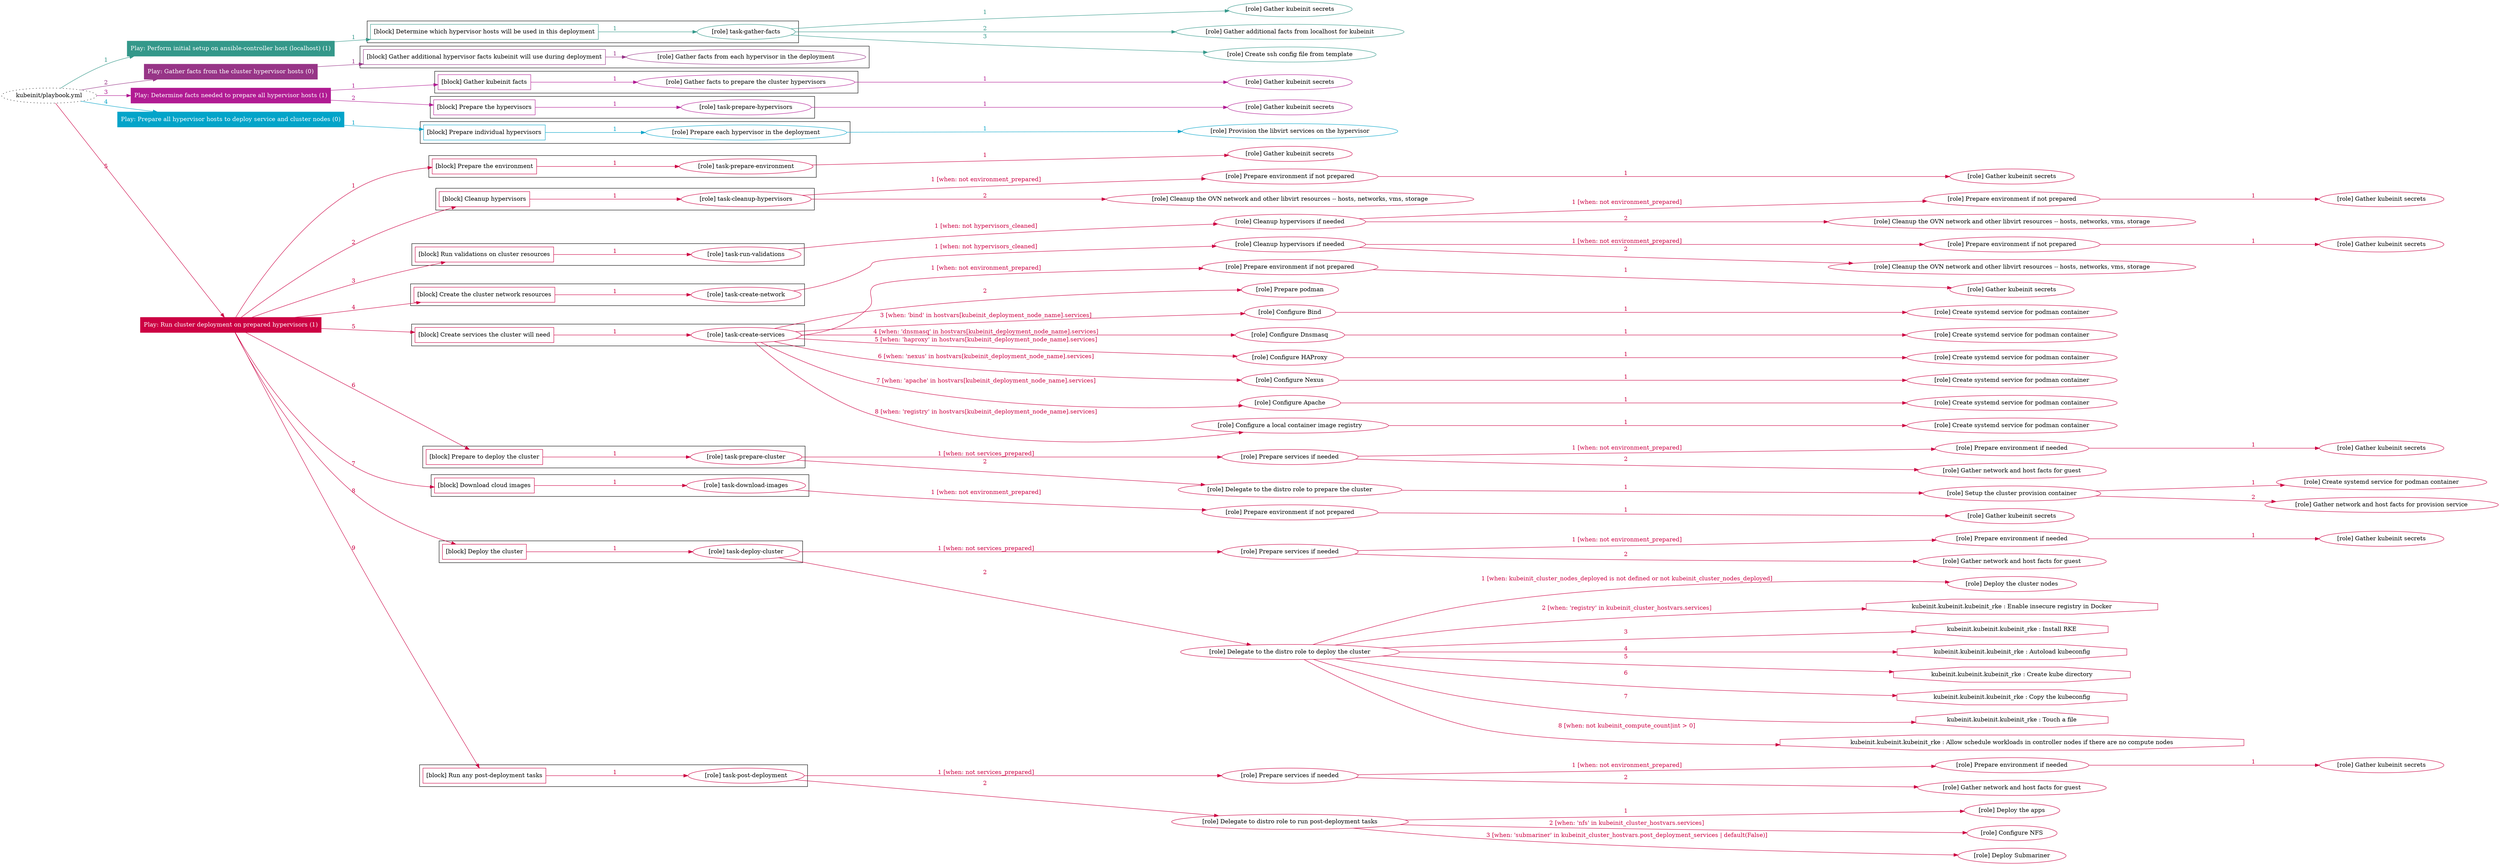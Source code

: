 digraph {
	graph [concentrate=true ordering=in rankdir=LR ratio=fill]
	edge [esep=5 sep=10]
	"kubeinit/playbook.yml" [URL="/home/runner/work/kubeinit/kubeinit/kubeinit/playbook.yml" id=playbook_584d9f91 style=dotted]
	play_005712b2 [label="Play: Perform initial setup on ansible-controller host (localhost) (1)" URL="/home/runner/work/kubeinit/kubeinit/kubeinit/playbook.yml" color="#34988a" fontcolor="#ffffff" id=play_005712b2 shape=box style=filled tooltip=localhost]
	"kubeinit/playbook.yml" -> play_005712b2 [label="1 " color="#34988a" fontcolor="#34988a" id=edge_e381a6c2 labeltooltip="1 " tooltip="1 "]
	subgraph "Gather kubeinit secrets" {
		role_c7e97055 [label="[role] Gather kubeinit secrets" URL="/home/runner/.ansible/collections/ansible_collections/kubeinit/kubeinit/roles/kubeinit_prepare/tasks/build_hypervisors_group.yml" color="#34988a" id=role_c7e97055 tooltip="Gather kubeinit secrets"]
	}
	subgraph "Gather additional facts from localhost for kubeinit" {
		role_11f0db6b [label="[role] Gather additional facts from localhost for kubeinit" URL="/home/runner/.ansible/collections/ansible_collections/kubeinit/kubeinit/roles/kubeinit_prepare/tasks/build_hypervisors_group.yml" color="#34988a" id=role_11f0db6b tooltip="Gather additional facts from localhost for kubeinit"]
	}
	subgraph "Create ssh config file from template" {
		role_76a08470 [label="[role] Create ssh config file from template" URL="/home/runner/.ansible/collections/ansible_collections/kubeinit/kubeinit/roles/kubeinit_prepare/tasks/build_hypervisors_group.yml" color="#34988a" id=role_76a08470 tooltip="Create ssh config file from template"]
	}
	subgraph "task-gather-facts" {
		role_c97b5e8c [label="[role] task-gather-facts" URL="/home/runner/work/kubeinit/kubeinit/kubeinit/playbook.yml" color="#34988a" id=role_c97b5e8c tooltip="task-gather-facts"]
		role_c97b5e8c -> role_c7e97055 [label="1 " color="#34988a" fontcolor="#34988a" id=edge_ca63422f labeltooltip="1 " tooltip="1 "]
		role_c97b5e8c -> role_11f0db6b [label="2 " color="#34988a" fontcolor="#34988a" id=edge_03d17620 labeltooltip="2 " tooltip="2 "]
		role_c97b5e8c -> role_76a08470 [label="3 " color="#34988a" fontcolor="#34988a" id=edge_1d2b823b labeltooltip="3 " tooltip="3 "]
	}
	subgraph "Play: Perform initial setup on ansible-controller host (localhost) (1)" {
		play_005712b2 -> block_24bc4771 [label=1 color="#34988a" fontcolor="#34988a" id=edge_608d9df4 labeltooltip=1 tooltip=1]
		subgraph cluster_block_24bc4771 {
			block_24bc4771 [label="[block] Determine which hypervisor hosts will be used in this deployment" URL="/home/runner/work/kubeinit/kubeinit/kubeinit/playbook.yml" color="#34988a" id=block_24bc4771 labeltooltip="Determine which hypervisor hosts will be used in this deployment" shape=box tooltip="Determine which hypervisor hosts will be used in this deployment"]
			block_24bc4771 -> role_c97b5e8c [label="1 " color="#34988a" fontcolor="#34988a" id=edge_15b9b175 labeltooltip="1 " tooltip="1 "]
		}
	}
	play_46831fab [label="Play: Gather facts from the cluster hypervisor hosts (0)" URL="/home/runner/work/kubeinit/kubeinit/kubeinit/playbook.yml" color="#973587" fontcolor="#ffffff" id=play_46831fab shape=box style=filled tooltip="Play: Gather facts from the cluster hypervisor hosts (0)"]
	"kubeinit/playbook.yml" -> play_46831fab [label="2 " color="#973587" fontcolor="#973587" id=edge_d3c5f0a5 labeltooltip="2 " tooltip="2 "]
	subgraph "Gather facts from each hypervisor in the deployment" {
		role_42021325 [label="[role] Gather facts from each hypervisor in the deployment" URL="/home/runner/work/kubeinit/kubeinit/kubeinit/playbook.yml" color="#973587" id=role_42021325 tooltip="Gather facts from each hypervisor in the deployment"]
	}
	subgraph "Play: Gather facts from the cluster hypervisor hosts (0)" {
		play_46831fab -> block_e2933175 [label=1 color="#973587" fontcolor="#973587" id=edge_e8668833 labeltooltip=1 tooltip=1]
		subgraph cluster_block_e2933175 {
			block_e2933175 [label="[block] Gather additional hypervisor facts kubeinit will use during deployment" URL="/home/runner/work/kubeinit/kubeinit/kubeinit/playbook.yml" color="#973587" id=block_e2933175 labeltooltip="Gather additional hypervisor facts kubeinit will use during deployment" shape=box tooltip="Gather additional hypervisor facts kubeinit will use during deployment"]
			block_e2933175 -> role_42021325 [label="1 " color="#973587" fontcolor="#973587" id=edge_7a4d4de5 labeltooltip="1 " tooltip="1 "]
		}
	}
	play_e28c8471 [label="Play: Determine facts needed to prepare all hypervisor hosts (1)" URL="/home/runner/work/kubeinit/kubeinit/kubeinit/playbook.yml" color="#b11b93" fontcolor="#ffffff" id=play_e28c8471 shape=box style=filled tooltip=localhost]
	"kubeinit/playbook.yml" -> play_e28c8471 [label="3 " color="#b11b93" fontcolor="#b11b93" id=edge_7dfa7169 labeltooltip="3 " tooltip="3 "]
	subgraph "Gather kubeinit secrets" {
		role_d16f8ee2 [label="[role] Gather kubeinit secrets" URL="/home/runner/.ansible/collections/ansible_collections/kubeinit/kubeinit/roles/kubeinit_prepare/tasks/gather_kubeinit_facts.yml" color="#b11b93" id=role_d16f8ee2 tooltip="Gather kubeinit secrets"]
	}
	subgraph "Gather facts to prepare the cluster hypervisors" {
		role_b649f6e6 [label="[role] Gather facts to prepare the cluster hypervisors" URL="/home/runner/work/kubeinit/kubeinit/kubeinit/playbook.yml" color="#b11b93" id=role_b649f6e6 tooltip="Gather facts to prepare the cluster hypervisors"]
		role_b649f6e6 -> role_d16f8ee2 [label="1 " color="#b11b93" fontcolor="#b11b93" id=edge_cbadd7ff labeltooltip="1 " tooltip="1 "]
	}
	subgraph "Gather kubeinit secrets" {
		role_0e358d40 [label="[role] Gather kubeinit secrets" URL="/home/runner/.ansible/collections/ansible_collections/kubeinit/kubeinit/roles/kubeinit_prepare/tasks/gather_kubeinit_facts.yml" color="#b11b93" id=role_0e358d40 tooltip="Gather kubeinit secrets"]
	}
	subgraph "task-prepare-hypervisors" {
		role_7dfbe5e0 [label="[role] task-prepare-hypervisors" URL="/home/runner/work/kubeinit/kubeinit/kubeinit/playbook.yml" color="#b11b93" id=role_7dfbe5e0 tooltip="task-prepare-hypervisors"]
		role_7dfbe5e0 -> role_0e358d40 [label="1 " color="#b11b93" fontcolor="#b11b93" id=edge_f0ff5b0a labeltooltip="1 " tooltip="1 "]
	}
	subgraph "Play: Determine facts needed to prepare all hypervisor hosts (1)" {
		play_e28c8471 -> block_f8df3961 [label=1 color="#b11b93" fontcolor="#b11b93" id=edge_1d10ae1e labeltooltip=1 tooltip=1]
		subgraph cluster_block_f8df3961 {
			block_f8df3961 [label="[block] Gather kubeinit facts" URL="/home/runner/work/kubeinit/kubeinit/kubeinit/playbook.yml" color="#b11b93" id=block_f8df3961 labeltooltip="Gather kubeinit facts" shape=box tooltip="Gather kubeinit facts"]
			block_f8df3961 -> role_b649f6e6 [label="1 " color="#b11b93" fontcolor="#b11b93" id=edge_2885a92e labeltooltip="1 " tooltip="1 "]
		}
		play_e28c8471 -> block_0e5f0924 [label=2 color="#b11b93" fontcolor="#b11b93" id=edge_c1c5dfca labeltooltip=2 tooltip=2]
		subgraph cluster_block_0e5f0924 {
			block_0e5f0924 [label="[block] Prepare the hypervisors" URL="/home/runner/work/kubeinit/kubeinit/kubeinit/playbook.yml" color="#b11b93" id=block_0e5f0924 labeltooltip="Prepare the hypervisors" shape=box tooltip="Prepare the hypervisors"]
			block_0e5f0924 -> role_7dfbe5e0 [label="1 " color="#b11b93" fontcolor="#b11b93" id=edge_6ac66bc4 labeltooltip="1 " tooltip="1 "]
		}
	}
	play_f742f82a [label="Play: Prepare all hypervisor hosts to deploy service and cluster nodes (0)" URL="/home/runner/work/kubeinit/kubeinit/kubeinit/playbook.yml" color="#03a4c9" fontcolor="#ffffff" id=play_f742f82a shape=box style=filled tooltip="Play: Prepare all hypervisor hosts to deploy service and cluster nodes (0)"]
	"kubeinit/playbook.yml" -> play_f742f82a [label="4 " color="#03a4c9" fontcolor="#03a4c9" id=edge_660a02ff labeltooltip="4 " tooltip="4 "]
	subgraph "Provision the libvirt services on the hypervisor" {
		role_de43c375 [label="[role] Provision the libvirt services on the hypervisor" URL="/home/runner/.ansible/collections/ansible_collections/kubeinit/kubeinit/roles/kubeinit_prepare/tasks/prepare_hypervisor.yml" color="#03a4c9" id=role_de43c375 tooltip="Provision the libvirt services on the hypervisor"]
	}
	subgraph "Prepare each hypervisor in the deployment" {
		role_3964b2ae [label="[role] Prepare each hypervisor in the deployment" URL="/home/runner/work/kubeinit/kubeinit/kubeinit/playbook.yml" color="#03a4c9" id=role_3964b2ae tooltip="Prepare each hypervisor in the deployment"]
		role_3964b2ae -> role_de43c375 [label="1 " color="#03a4c9" fontcolor="#03a4c9" id=edge_682995c0 labeltooltip="1 " tooltip="1 "]
	}
	subgraph "Play: Prepare all hypervisor hosts to deploy service and cluster nodes (0)" {
		play_f742f82a -> block_9c608ed3 [label=1 color="#03a4c9" fontcolor="#03a4c9" id=edge_16359085 labeltooltip=1 tooltip=1]
		subgraph cluster_block_9c608ed3 {
			block_9c608ed3 [label="[block] Prepare individual hypervisors" URL="/home/runner/work/kubeinit/kubeinit/kubeinit/playbook.yml" color="#03a4c9" id=block_9c608ed3 labeltooltip="Prepare individual hypervisors" shape=box tooltip="Prepare individual hypervisors"]
			block_9c608ed3 -> role_3964b2ae [label="1 " color="#03a4c9" fontcolor="#03a4c9" id=edge_a2d2add9 labeltooltip="1 " tooltip="1 "]
		}
	}
	play_47ee96d7 [label="Play: Run cluster deployment on prepared hypervisors (1)" URL="/home/runner/work/kubeinit/kubeinit/kubeinit/playbook.yml" color="#cc0043" fontcolor="#ffffff" id=play_47ee96d7 shape=box style=filled tooltip=localhost]
	"kubeinit/playbook.yml" -> play_47ee96d7 [label="5 " color="#cc0043" fontcolor="#cc0043" id=edge_d38a4c4b labeltooltip="5 " tooltip="5 "]
	subgraph "Gather kubeinit secrets" {
		role_85f52ee0 [label="[role] Gather kubeinit secrets" URL="/home/runner/.ansible/collections/ansible_collections/kubeinit/kubeinit/roles/kubeinit_prepare/tasks/gather_kubeinit_facts.yml" color="#cc0043" id=role_85f52ee0 tooltip="Gather kubeinit secrets"]
	}
	subgraph "task-prepare-environment" {
		role_99665906 [label="[role] task-prepare-environment" URL="/home/runner/work/kubeinit/kubeinit/kubeinit/playbook.yml" color="#cc0043" id=role_99665906 tooltip="task-prepare-environment"]
		role_99665906 -> role_85f52ee0 [label="1 " color="#cc0043" fontcolor="#cc0043" id=edge_045d2d95 labeltooltip="1 " tooltip="1 "]
	}
	subgraph "Gather kubeinit secrets" {
		role_ea4f25e6 [label="[role] Gather kubeinit secrets" URL="/home/runner/.ansible/collections/ansible_collections/kubeinit/kubeinit/roles/kubeinit_prepare/tasks/gather_kubeinit_facts.yml" color="#cc0043" id=role_ea4f25e6 tooltip="Gather kubeinit secrets"]
	}
	subgraph "Prepare environment if not prepared" {
		role_449bb0d0 [label="[role] Prepare environment if not prepared" URL="/home/runner/.ansible/collections/ansible_collections/kubeinit/kubeinit/roles/kubeinit_prepare/tasks/cleanup_hypervisors.yml" color="#cc0043" id=role_449bb0d0 tooltip="Prepare environment if not prepared"]
		role_449bb0d0 -> role_ea4f25e6 [label="1 " color="#cc0043" fontcolor="#cc0043" id=edge_19a814a3 labeltooltip="1 " tooltip="1 "]
	}
	subgraph "Cleanup the OVN network and other libvirt resources -- hosts, networks, vms, storage" {
		role_33c3805a [label="[role] Cleanup the OVN network and other libvirt resources -- hosts, networks, vms, storage" URL="/home/runner/.ansible/collections/ansible_collections/kubeinit/kubeinit/roles/kubeinit_prepare/tasks/cleanup_hypervisors.yml" color="#cc0043" id=role_33c3805a tooltip="Cleanup the OVN network and other libvirt resources -- hosts, networks, vms, storage"]
	}
	subgraph "task-cleanup-hypervisors" {
		role_9b727cb6 [label="[role] task-cleanup-hypervisors" URL="/home/runner/work/kubeinit/kubeinit/kubeinit/playbook.yml" color="#cc0043" id=role_9b727cb6 tooltip="task-cleanup-hypervisors"]
		role_9b727cb6 -> role_449bb0d0 [label="1 [when: not environment_prepared]" color="#cc0043" fontcolor="#cc0043" id=edge_4b6a42df labeltooltip="1 [when: not environment_prepared]" tooltip="1 [when: not environment_prepared]"]
		role_9b727cb6 -> role_33c3805a [label="2 " color="#cc0043" fontcolor="#cc0043" id=edge_3b9cc543 labeltooltip="2 " tooltip="2 "]
	}
	subgraph "Gather kubeinit secrets" {
		role_da00e062 [label="[role] Gather kubeinit secrets" URL="/home/runner/.ansible/collections/ansible_collections/kubeinit/kubeinit/roles/kubeinit_prepare/tasks/gather_kubeinit_facts.yml" color="#cc0043" id=role_da00e062 tooltip="Gather kubeinit secrets"]
	}
	subgraph "Prepare environment if not prepared" {
		role_9f55617d [label="[role] Prepare environment if not prepared" URL="/home/runner/.ansible/collections/ansible_collections/kubeinit/kubeinit/roles/kubeinit_prepare/tasks/cleanup_hypervisors.yml" color="#cc0043" id=role_9f55617d tooltip="Prepare environment if not prepared"]
		role_9f55617d -> role_da00e062 [label="1 " color="#cc0043" fontcolor="#cc0043" id=edge_eea70c25 labeltooltip="1 " tooltip="1 "]
	}
	subgraph "Cleanup the OVN network and other libvirt resources -- hosts, networks, vms, storage" {
		role_a7e6c19c [label="[role] Cleanup the OVN network and other libvirt resources -- hosts, networks, vms, storage" URL="/home/runner/.ansible/collections/ansible_collections/kubeinit/kubeinit/roles/kubeinit_prepare/tasks/cleanup_hypervisors.yml" color="#cc0043" id=role_a7e6c19c tooltip="Cleanup the OVN network and other libvirt resources -- hosts, networks, vms, storage"]
	}
	subgraph "Cleanup hypervisors if needed" {
		role_c047ff30 [label="[role] Cleanup hypervisors if needed" URL="/home/runner/.ansible/collections/ansible_collections/kubeinit/kubeinit/roles/kubeinit_validations/tasks/main.yml" color="#cc0043" id=role_c047ff30 tooltip="Cleanup hypervisors if needed"]
		role_c047ff30 -> role_9f55617d [label="1 [when: not environment_prepared]" color="#cc0043" fontcolor="#cc0043" id=edge_8031a812 labeltooltip="1 [when: not environment_prepared]" tooltip="1 [when: not environment_prepared]"]
		role_c047ff30 -> role_a7e6c19c [label="2 " color="#cc0043" fontcolor="#cc0043" id=edge_10cde89d labeltooltip="2 " tooltip="2 "]
	}
	subgraph "task-run-validations" {
		role_ed591b09 [label="[role] task-run-validations" URL="/home/runner/work/kubeinit/kubeinit/kubeinit/playbook.yml" color="#cc0043" id=role_ed591b09 tooltip="task-run-validations"]
		role_ed591b09 -> role_c047ff30 [label="1 [when: not hypervisors_cleaned]" color="#cc0043" fontcolor="#cc0043" id=edge_15c6a78b labeltooltip="1 [when: not hypervisors_cleaned]" tooltip="1 [when: not hypervisors_cleaned]"]
	}
	subgraph "Gather kubeinit secrets" {
		role_cd9e54ef [label="[role] Gather kubeinit secrets" URL="/home/runner/.ansible/collections/ansible_collections/kubeinit/kubeinit/roles/kubeinit_prepare/tasks/gather_kubeinit_facts.yml" color="#cc0043" id=role_cd9e54ef tooltip="Gather kubeinit secrets"]
	}
	subgraph "Prepare environment if not prepared" {
		role_c616991d [label="[role] Prepare environment if not prepared" URL="/home/runner/.ansible/collections/ansible_collections/kubeinit/kubeinit/roles/kubeinit_prepare/tasks/cleanup_hypervisors.yml" color="#cc0043" id=role_c616991d tooltip="Prepare environment if not prepared"]
		role_c616991d -> role_cd9e54ef [label="1 " color="#cc0043" fontcolor="#cc0043" id=edge_c32a8b33 labeltooltip="1 " tooltip="1 "]
	}
	subgraph "Cleanup the OVN network and other libvirt resources -- hosts, networks, vms, storage" {
		role_f84aefc6 [label="[role] Cleanup the OVN network and other libvirt resources -- hosts, networks, vms, storage" URL="/home/runner/.ansible/collections/ansible_collections/kubeinit/kubeinit/roles/kubeinit_prepare/tasks/cleanup_hypervisors.yml" color="#cc0043" id=role_f84aefc6 tooltip="Cleanup the OVN network and other libvirt resources -- hosts, networks, vms, storage"]
	}
	subgraph "Cleanup hypervisors if needed" {
		role_1c4d1916 [label="[role] Cleanup hypervisors if needed" URL="/home/runner/.ansible/collections/ansible_collections/kubeinit/kubeinit/roles/kubeinit_libvirt/tasks/create_network.yml" color="#cc0043" id=role_1c4d1916 tooltip="Cleanup hypervisors if needed"]
		role_1c4d1916 -> role_c616991d [label="1 [when: not environment_prepared]" color="#cc0043" fontcolor="#cc0043" id=edge_71182241 labeltooltip="1 [when: not environment_prepared]" tooltip="1 [when: not environment_prepared]"]
		role_1c4d1916 -> role_f84aefc6 [label="2 " color="#cc0043" fontcolor="#cc0043" id=edge_2cb406fe labeltooltip="2 " tooltip="2 "]
	}
	subgraph "task-create-network" {
		role_447ee105 [label="[role] task-create-network" URL="/home/runner/work/kubeinit/kubeinit/kubeinit/playbook.yml" color="#cc0043" id=role_447ee105 tooltip="task-create-network"]
		role_447ee105 -> role_1c4d1916 [label="1 [when: not hypervisors_cleaned]" color="#cc0043" fontcolor="#cc0043" id=edge_0ec6301f labeltooltip="1 [when: not hypervisors_cleaned]" tooltip="1 [when: not hypervisors_cleaned]"]
	}
	subgraph "Gather kubeinit secrets" {
		role_0e8749d7 [label="[role] Gather kubeinit secrets" URL="/home/runner/.ansible/collections/ansible_collections/kubeinit/kubeinit/roles/kubeinit_prepare/tasks/gather_kubeinit_facts.yml" color="#cc0043" id=role_0e8749d7 tooltip="Gather kubeinit secrets"]
	}
	subgraph "Prepare environment if not prepared" {
		role_0f71c680 [label="[role] Prepare environment if not prepared" URL="/home/runner/.ansible/collections/ansible_collections/kubeinit/kubeinit/roles/kubeinit_services/tasks/main.yml" color="#cc0043" id=role_0f71c680 tooltip="Prepare environment if not prepared"]
		role_0f71c680 -> role_0e8749d7 [label="1 " color="#cc0043" fontcolor="#cc0043" id=edge_7a59ba60 labeltooltip="1 " tooltip="1 "]
	}
	subgraph "Prepare podman" {
		role_6cb781cd [label="[role] Prepare podman" URL="/home/runner/.ansible/collections/ansible_collections/kubeinit/kubeinit/roles/kubeinit_services/tasks/00_create_service_pod.yml" color="#cc0043" id=role_6cb781cd tooltip="Prepare podman"]
	}
	subgraph "Create systemd service for podman container" {
		role_3af77732 [label="[role] Create systemd service for podman container" URL="/home/runner/.ansible/collections/ansible_collections/kubeinit/kubeinit/roles/kubeinit_bind/tasks/main.yml" color="#cc0043" id=role_3af77732 tooltip="Create systemd service for podman container"]
	}
	subgraph "Configure Bind" {
		role_71c27856 [label="[role] Configure Bind" URL="/home/runner/.ansible/collections/ansible_collections/kubeinit/kubeinit/roles/kubeinit_services/tasks/start_services_containers.yml" color="#cc0043" id=role_71c27856 tooltip="Configure Bind"]
		role_71c27856 -> role_3af77732 [label="1 " color="#cc0043" fontcolor="#cc0043" id=edge_1140c81e labeltooltip="1 " tooltip="1 "]
	}
	subgraph "Create systemd service for podman container" {
		role_9aed5cb0 [label="[role] Create systemd service for podman container" URL="/home/runner/.ansible/collections/ansible_collections/kubeinit/kubeinit/roles/kubeinit_dnsmasq/tasks/main.yml" color="#cc0043" id=role_9aed5cb0 tooltip="Create systemd service for podman container"]
	}
	subgraph "Configure Dnsmasq" {
		role_dae22674 [label="[role] Configure Dnsmasq" URL="/home/runner/.ansible/collections/ansible_collections/kubeinit/kubeinit/roles/kubeinit_services/tasks/start_services_containers.yml" color="#cc0043" id=role_dae22674 tooltip="Configure Dnsmasq"]
		role_dae22674 -> role_9aed5cb0 [label="1 " color="#cc0043" fontcolor="#cc0043" id=edge_22864afa labeltooltip="1 " tooltip="1 "]
	}
	subgraph "Create systemd service for podman container" {
		role_17cbfb5a [label="[role] Create systemd service for podman container" URL="/home/runner/.ansible/collections/ansible_collections/kubeinit/kubeinit/roles/kubeinit_haproxy/tasks/main.yml" color="#cc0043" id=role_17cbfb5a tooltip="Create systemd service for podman container"]
	}
	subgraph "Configure HAProxy" {
		role_afa496f5 [label="[role] Configure HAProxy" URL="/home/runner/.ansible/collections/ansible_collections/kubeinit/kubeinit/roles/kubeinit_services/tasks/start_services_containers.yml" color="#cc0043" id=role_afa496f5 tooltip="Configure HAProxy"]
		role_afa496f5 -> role_17cbfb5a [label="1 " color="#cc0043" fontcolor="#cc0043" id=edge_e766169f labeltooltip="1 " tooltip="1 "]
	}
	subgraph "Create systemd service for podman container" {
		role_56caf9bd [label="[role] Create systemd service for podman container" URL="/home/runner/.ansible/collections/ansible_collections/kubeinit/kubeinit/roles/kubeinit_nexus/tasks/main.yml" color="#cc0043" id=role_56caf9bd tooltip="Create systemd service for podman container"]
	}
	subgraph "Configure Nexus" {
		role_6c76949b [label="[role] Configure Nexus" URL="/home/runner/.ansible/collections/ansible_collections/kubeinit/kubeinit/roles/kubeinit_services/tasks/start_services_containers.yml" color="#cc0043" id=role_6c76949b tooltip="Configure Nexus"]
		role_6c76949b -> role_56caf9bd [label="1 " color="#cc0043" fontcolor="#cc0043" id=edge_56fa7db8 labeltooltip="1 " tooltip="1 "]
	}
	subgraph "Create systemd service for podman container" {
		role_db403641 [label="[role] Create systemd service for podman container" URL="/home/runner/.ansible/collections/ansible_collections/kubeinit/kubeinit/roles/kubeinit_apache/tasks/main.yml" color="#cc0043" id=role_db403641 tooltip="Create systemd service for podman container"]
	}
	subgraph "Configure Apache" {
		role_4c9e960c [label="[role] Configure Apache" URL="/home/runner/.ansible/collections/ansible_collections/kubeinit/kubeinit/roles/kubeinit_services/tasks/start_services_containers.yml" color="#cc0043" id=role_4c9e960c tooltip="Configure Apache"]
		role_4c9e960c -> role_db403641 [label="1 " color="#cc0043" fontcolor="#cc0043" id=edge_97a70394 labeltooltip="1 " tooltip="1 "]
	}
	subgraph "Create systemd service for podman container" {
		role_c871ea98 [label="[role] Create systemd service for podman container" URL="/home/runner/.ansible/collections/ansible_collections/kubeinit/kubeinit/roles/kubeinit_registry/tasks/main.yml" color="#cc0043" id=role_c871ea98 tooltip="Create systemd service for podman container"]
	}
	subgraph "Configure a local container image registry" {
		role_30dd777b [label="[role] Configure a local container image registry" URL="/home/runner/.ansible/collections/ansible_collections/kubeinit/kubeinit/roles/kubeinit_services/tasks/start_services_containers.yml" color="#cc0043" id=role_30dd777b tooltip="Configure a local container image registry"]
		role_30dd777b -> role_c871ea98 [label="1 " color="#cc0043" fontcolor="#cc0043" id=edge_1a1265ac labeltooltip="1 " tooltip="1 "]
	}
	subgraph "task-create-services" {
		role_a575ab89 [label="[role] task-create-services" URL="/home/runner/work/kubeinit/kubeinit/kubeinit/playbook.yml" color="#cc0043" id=role_a575ab89 tooltip="task-create-services"]
		role_a575ab89 -> role_0f71c680 [label="1 [when: not environment_prepared]" color="#cc0043" fontcolor="#cc0043" id=edge_0364c1e0 labeltooltip="1 [when: not environment_prepared]" tooltip="1 [when: not environment_prepared]"]
		role_a575ab89 -> role_6cb781cd [label="2 " color="#cc0043" fontcolor="#cc0043" id=edge_a311a2c4 labeltooltip="2 " tooltip="2 "]
		role_a575ab89 -> role_71c27856 [label="3 [when: 'bind' in hostvars[kubeinit_deployment_node_name].services]" color="#cc0043" fontcolor="#cc0043" id=edge_41264a8a labeltooltip="3 [when: 'bind' in hostvars[kubeinit_deployment_node_name].services]" tooltip="3 [when: 'bind' in hostvars[kubeinit_deployment_node_name].services]"]
		role_a575ab89 -> role_dae22674 [label="4 [when: 'dnsmasq' in hostvars[kubeinit_deployment_node_name].services]" color="#cc0043" fontcolor="#cc0043" id=edge_1ef91714 labeltooltip="4 [when: 'dnsmasq' in hostvars[kubeinit_deployment_node_name].services]" tooltip="4 [when: 'dnsmasq' in hostvars[kubeinit_deployment_node_name].services]"]
		role_a575ab89 -> role_afa496f5 [label="5 [when: 'haproxy' in hostvars[kubeinit_deployment_node_name].services]" color="#cc0043" fontcolor="#cc0043" id=edge_ec0a7d67 labeltooltip="5 [when: 'haproxy' in hostvars[kubeinit_deployment_node_name].services]" tooltip="5 [when: 'haproxy' in hostvars[kubeinit_deployment_node_name].services]"]
		role_a575ab89 -> role_6c76949b [label="6 [when: 'nexus' in hostvars[kubeinit_deployment_node_name].services]" color="#cc0043" fontcolor="#cc0043" id=edge_c2969c4f labeltooltip="6 [when: 'nexus' in hostvars[kubeinit_deployment_node_name].services]" tooltip="6 [when: 'nexus' in hostvars[kubeinit_deployment_node_name].services]"]
		role_a575ab89 -> role_4c9e960c [label="7 [when: 'apache' in hostvars[kubeinit_deployment_node_name].services]" color="#cc0043" fontcolor="#cc0043" id=edge_8bde7ec4 labeltooltip="7 [when: 'apache' in hostvars[kubeinit_deployment_node_name].services]" tooltip="7 [when: 'apache' in hostvars[kubeinit_deployment_node_name].services]"]
		role_a575ab89 -> role_30dd777b [label="8 [when: 'registry' in hostvars[kubeinit_deployment_node_name].services]" color="#cc0043" fontcolor="#cc0043" id=edge_6df34a0c labeltooltip="8 [when: 'registry' in hostvars[kubeinit_deployment_node_name].services]" tooltip="8 [when: 'registry' in hostvars[kubeinit_deployment_node_name].services]"]
	}
	subgraph "Gather kubeinit secrets" {
		role_06ab9e14 [label="[role] Gather kubeinit secrets" URL="/home/runner/.ansible/collections/ansible_collections/kubeinit/kubeinit/roles/kubeinit_prepare/tasks/gather_kubeinit_facts.yml" color="#cc0043" id=role_06ab9e14 tooltip="Gather kubeinit secrets"]
	}
	subgraph "Prepare environment if needed" {
		role_7c87dc3a [label="[role] Prepare environment if needed" URL="/home/runner/.ansible/collections/ansible_collections/kubeinit/kubeinit/roles/kubeinit_services/tasks/prepare_services.yml" color="#cc0043" id=role_7c87dc3a tooltip="Prepare environment if needed"]
		role_7c87dc3a -> role_06ab9e14 [label="1 " color="#cc0043" fontcolor="#cc0043" id=edge_1a15cd81 labeltooltip="1 " tooltip="1 "]
	}
	subgraph "Gather network and host facts for guest" {
		role_20de196f [label="[role] Gather network and host facts for guest" URL="/home/runner/.ansible/collections/ansible_collections/kubeinit/kubeinit/roles/kubeinit_services/tasks/prepare_services.yml" color="#cc0043" id=role_20de196f tooltip="Gather network and host facts for guest"]
	}
	subgraph "Prepare services if needed" {
		role_23b4da5c [label="[role] Prepare services if needed" URL="/home/runner/.ansible/collections/ansible_collections/kubeinit/kubeinit/roles/kubeinit_prepare/tasks/prepare_cluster.yml" color="#cc0043" id=role_23b4da5c tooltip="Prepare services if needed"]
		role_23b4da5c -> role_7c87dc3a [label="1 [when: not environment_prepared]" color="#cc0043" fontcolor="#cc0043" id=edge_21767ef4 labeltooltip="1 [when: not environment_prepared]" tooltip="1 [when: not environment_prepared]"]
		role_23b4da5c -> role_20de196f [label="2 " color="#cc0043" fontcolor="#cc0043" id=edge_804470ba labeltooltip="2 " tooltip="2 "]
	}
	subgraph "Create systemd service for podman container" {
		role_413be9c1 [label="[role] Create systemd service for podman container" URL="/home/runner/.ansible/collections/ansible_collections/kubeinit/kubeinit/roles/kubeinit_services/tasks/create_provision_container.yml" color="#cc0043" id=role_413be9c1 tooltip="Create systemd service for podman container"]
	}
	subgraph "Gather network and host facts for provision service" {
		role_b10b9548 [label="[role] Gather network and host facts for provision service" URL="/home/runner/.ansible/collections/ansible_collections/kubeinit/kubeinit/roles/kubeinit_services/tasks/create_provision_container.yml" color="#cc0043" id=role_b10b9548 tooltip="Gather network and host facts for provision service"]
	}
	subgraph "Setup the cluster provision container" {
		role_b1c16a3c [label="[role] Setup the cluster provision container" URL="/home/runner/.ansible/collections/ansible_collections/kubeinit/kubeinit/roles/kubeinit_rke/tasks/prepare_cluster.yml" color="#cc0043" id=role_b1c16a3c tooltip="Setup the cluster provision container"]
		role_b1c16a3c -> role_413be9c1 [label="1 " color="#cc0043" fontcolor="#cc0043" id=edge_758963be labeltooltip="1 " tooltip="1 "]
		role_b1c16a3c -> role_b10b9548 [label="2 " color="#cc0043" fontcolor="#cc0043" id=edge_9583c216 labeltooltip="2 " tooltip="2 "]
	}
	subgraph "Delegate to the distro role to prepare the cluster" {
		role_297be08b [label="[role] Delegate to the distro role to prepare the cluster" URL="/home/runner/.ansible/collections/ansible_collections/kubeinit/kubeinit/roles/kubeinit_prepare/tasks/prepare_cluster.yml" color="#cc0043" id=role_297be08b tooltip="Delegate to the distro role to prepare the cluster"]
		role_297be08b -> role_b1c16a3c [label="1 " color="#cc0043" fontcolor="#cc0043" id=edge_478a6214 labeltooltip="1 " tooltip="1 "]
	}
	subgraph "task-prepare-cluster" {
		role_fe677061 [label="[role] task-prepare-cluster" URL="/home/runner/work/kubeinit/kubeinit/kubeinit/playbook.yml" color="#cc0043" id=role_fe677061 tooltip="task-prepare-cluster"]
		role_fe677061 -> role_23b4da5c [label="1 [when: not services_prepared]" color="#cc0043" fontcolor="#cc0043" id=edge_d6dd4dba labeltooltip="1 [when: not services_prepared]" tooltip="1 [when: not services_prepared]"]
		role_fe677061 -> role_297be08b [label="2 " color="#cc0043" fontcolor="#cc0043" id=edge_806c993e labeltooltip="2 " tooltip="2 "]
	}
	subgraph "Gather kubeinit secrets" {
		role_5c360539 [label="[role] Gather kubeinit secrets" URL="/home/runner/.ansible/collections/ansible_collections/kubeinit/kubeinit/roles/kubeinit_prepare/tasks/gather_kubeinit_facts.yml" color="#cc0043" id=role_5c360539 tooltip="Gather kubeinit secrets"]
	}
	subgraph "Prepare environment if not prepared" {
		role_242b9ce0 [label="[role] Prepare environment if not prepared" URL="/home/runner/.ansible/collections/ansible_collections/kubeinit/kubeinit/roles/kubeinit_libvirt/tasks/download_cloud_images.yml" color="#cc0043" id=role_242b9ce0 tooltip="Prepare environment if not prepared"]
		role_242b9ce0 -> role_5c360539 [label="1 " color="#cc0043" fontcolor="#cc0043" id=edge_1506e3e5 labeltooltip="1 " tooltip="1 "]
	}
	subgraph "task-download-images" {
		role_66ce0b6a [label="[role] task-download-images" URL="/home/runner/work/kubeinit/kubeinit/kubeinit/playbook.yml" color="#cc0043" id=role_66ce0b6a tooltip="task-download-images"]
		role_66ce0b6a -> role_242b9ce0 [label="1 [when: not environment_prepared]" color="#cc0043" fontcolor="#cc0043" id=edge_8ce43be9 labeltooltip="1 [when: not environment_prepared]" tooltip="1 [when: not environment_prepared]"]
	}
	subgraph "Gather kubeinit secrets" {
		role_47605e01 [label="[role] Gather kubeinit secrets" URL="/home/runner/.ansible/collections/ansible_collections/kubeinit/kubeinit/roles/kubeinit_prepare/tasks/gather_kubeinit_facts.yml" color="#cc0043" id=role_47605e01 tooltip="Gather kubeinit secrets"]
	}
	subgraph "Prepare environment if needed" {
		role_7368b5b8 [label="[role] Prepare environment if needed" URL="/home/runner/.ansible/collections/ansible_collections/kubeinit/kubeinit/roles/kubeinit_services/tasks/prepare_services.yml" color="#cc0043" id=role_7368b5b8 tooltip="Prepare environment if needed"]
		role_7368b5b8 -> role_47605e01 [label="1 " color="#cc0043" fontcolor="#cc0043" id=edge_06557378 labeltooltip="1 " tooltip="1 "]
	}
	subgraph "Gather network and host facts for guest" {
		role_6d05e5d7 [label="[role] Gather network and host facts for guest" URL="/home/runner/.ansible/collections/ansible_collections/kubeinit/kubeinit/roles/kubeinit_services/tasks/prepare_services.yml" color="#cc0043" id=role_6d05e5d7 tooltip="Gather network and host facts for guest"]
	}
	subgraph "Prepare services if needed" {
		role_07f70d0d [label="[role] Prepare services if needed" URL="/home/runner/.ansible/collections/ansible_collections/kubeinit/kubeinit/roles/kubeinit_prepare/tasks/deploy_cluster.yml" color="#cc0043" id=role_07f70d0d tooltip="Prepare services if needed"]
		role_07f70d0d -> role_7368b5b8 [label="1 [when: not environment_prepared]" color="#cc0043" fontcolor="#cc0043" id=edge_82e32491 labeltooltip="1 [when: not environment_prepared]" tooltip="1 [when: not environment_prepared]"]
		role_07f70d0d -> role_6d05e5d7 [label="2 " color="#cc0043" fontcolor="#cc0043" id=edge_503d630a labeltooltip="2 " tooltip="2 "]
	}
	subgraph "Deploy the cluster nodes" {
		role_e537a475 [label="[role] Deploy the cluster nodes" URL="/home/runner/.ansible/collections/ansible_collections/kubeinit/kubeinit/roles/kubeinit_rke/tasks/main.yml" color="#cc0043" id=role_e537a475 tooltip="Deploy the cluster nodes"]
	}
	subgraph "Delegate to the distro role to deploy the cluster" {
		role_711a6740 [label="[role] Delegate to the distro role to deploy the cluster" URL="/home/runner/.ansible/collections/ansible_collections/kubeinit/kubeinit/roles/kubeinit_prepare/tasks/deploy_cluster.yml" color="#cc0043" id=role_711a6740 tooltip="Delegate to the distro role to deploy the cluster"]
		role_711a6740 -> role_e537a475 [label="1 [when: kubeinit_cluster_nodes_deployed is not defined or not kubeinit_cluster_nodes_deployed]" color="#cc0043" fontcolor="#cc0043" id=edge_f09f7d13 labeltooltip="1 [when: kubeinit_cluster_nodes_deployed is not defined or not kubeinit_cluster_nodes_deployed]" tooltip="1 [when: kubeinit_cluster_nodes_deployed is not defined or not kubeinit_cluster_nodes_deployed]"]
		task_c6b08cc3 [label="kubeinit.kubeinit.kubeinit_rke : Enable insecure registry in Docker" URL="/home/runner/.ansible/collections/ansible_collections/kubeinit/kubeinit/roles/kubeinit_rke/tasks/main.yml" color="#cc0043" id=task_c6b08cc3 shape=octagon tooltip="kubeinit.kubeinit.kubeinit_rke : Enable insecure registry in Docker"]
		role_711a6740 -> task_c6b08cc3 [label="2 [when: 'registry' in kubeinit_cluster_hostvars.services]" color="#cc0043" fontcolor="#cc0043" id=edge_2890bc24 labeltooltip="2 [when: 'registry' in kubeinit_cluster_hostvars.services]" tooltip="2 [when: 'registry' in kubeinit_cluster_hostvars.services]"]
		task_e06331f1 [label="kubeinit.kubeinit.kubeinit_rke : Install RKE" URL="/home/runner/.ansible/collections/ansible_collections/kubeinit/kubeinit/roles/kubeinit_rke/tasks/main.yml" color="#cc0043" id=task_e06331f1 shape=octagon tooltip="kubeinit.kubeinit.kubeinit_rke : Install RKE"]
		role_711a6740 -> task_e06331f1 [label="3 " color="#cc0043" fontcolor="#cc0043" id=edge_cc92c4e0 labeltooltip="3 " tooltip="3 "]
		task_3275b4aa [label="kubeinit.kubeinit.kubeinit_rke : Autoload kubeconfig" URL="/home/runner/.ansible/collections/ansible_collections/kubeinit/kubeinit/roles/kubeinit_rke/tasks/main.yml" color="#cc0043" id=task_3275b4aa shape=octagon tooltip="kubeinit.kubeinit.kubeinit_rke : Autoload kubeconfig"]
		role_711a6740 -> task_3275b4aa [label="4 " color="#cc0043" fontcolor="#cc0043" id=edge_f49a212c labeltooltip="4 " tooltip="4 "]
		task_74a47810 [label="kubeinit.kubeinit.kubeinit_rke : Create kube directory" URL="/home/runner/.ansible/collections/ansible_collections/kubeinit/kubeinit/roles/kubeinit_rke/tasks/main.yml" color="#cc0043" id=task_74a47810 shape=octagon tooltip="kubeinit.kubeinit.kubeinit_rke : Create kube directory"]
		role_711a6740 -> task_74a47810 [label="5 " color="#cc0043" fontcolor="#cc0043" id=edge_f8de012f labeltooltip="5 " tooltip="5 "]
		task_4a25c63d [label="kubeinit.kubeinit.kubeinit_rke : Copy the kubeconfig" URL="/home/runner/.ansible/collections/ansible_collections/kubeinit/kubeinit/roles/kubeinit_rke/tasks/main.yml" color="#cc0043" id=task_4a25c63d shape=octagon tooltip="kubeinit.kubeinit.kubeinit_rke : Copy the kubeconfig"]
		role_711a6740 -> task_4a25c63d [label="6 " color="#cc0043" fontcolor="#cc0043" id=edge_1b0bb11b labeltooltip="6 " tooltip="6 "]
		task_6bfb190b [label="kubeinit.kubeinit.kubeinit_rke : Touch a file" URL="/home/runner/.ansible/collections/ansible_collections/kubeinit/kubeinit/roles/kubeinit_rke/tasks/main.yml" color="#cc0043" id=task_6bfb190b shape=octagon tooltip="kubeinit.kubeinit.kubeinit_rke : Touch a file"]
		role_711a6740 -> task_6bfb190b [label="7 " color="#cc0043" fontcolor="#cc0043" id=edge_775d60be labeltooltip="7 " tooltip="7 "]
		task_013d8c08 [label="kubeinit.kubeinit.kubeinit_rke : Allow schedule workloads in controller nodes if there are no compute nodes" URL="/home/runner/.ansible/collections/ansible_collections/kubeinit/kubeinit/roles/kubeinit_rke/tasks/main.yml" color="#cc0043" id=task_013d8c08 shape=octagon tooltip="kubeinit.kubeinit.kubeinit_rke : Allow schedule workloads in controller nodes if there are no compute nodes"]
		role_711a6740 -> task_013d8c08 [label="8 [when: not kubeinit_compute_count|int > 0]" color="#cc0043" fontcolor="#cc0043" id=edge_9d7d83ec labeltooltip="8 [when: not kubeinit_compute_count|int > 0]" tooltip="8 [when: not kubeinit_compute_count|int > 0]"]
	}
	subgraph "task-deploy-cluster" {
		role_d8f1a6ff [label="[role] task-deploy-cluster" URL="/home/runner/work/kubeinit/kubeinit/kubeinit/playbook.yml" color="#cc0043" id=role_d8f1a6ff tooltip="task-deploy-cluster"]
		role_d8f1a6ff -> role_07f70d0d [label="1 [when: not services_prepared]" color="#cc0043" fontcolor="#cc0043" id=edge_7234fee7 labeltooltip="1 [when: not services_prepared]" tooltip="1 [when: not services_prepared]"]
		role_d8f1a6ff -> role_711a6740 [label="2 " color="#cc0043" fontcolor="#cc0043" id=edge_bd1ad7f5 labeltooltip="2 " tooltip="2 "]
	}
	subgraph "Gather kubeinit secrets" {
		role_5dee6f7d [label="[role] Gather kubeinit secrets" URL="/home/runner/.ansible/collections/ansible_collections/kubeinit/kubeinit/roles/kubeinit_prepare/tasks/gather_kubeinit_facts.yml" color="#cc0043" id=role_5dee6f7d tooltip="Gather kubeinit secrets"]
	}
	subgraph "Prepare environment if needed" {
		role_3f877b93 [label="[role] Prepare environment if needed" URL="/home/runner/.ansible/collections/ansible_collections/kubeinit/kubeinit/roles/kubeinit_services/tasks/prepare_services.yml" color="#cc0043" id=role_3f877b93 tooltip="Prepare environment if needed"]
		role_3f877b93 -> role_5dee6f7d [label="1 " color="#cc0043" fontcolor="#cc0043" id=edge_b4fab924 labeltooltip="1 " tooltip="1 "]
	}
	subgraph "Gather network and host facts for guest" {
		role_e8be5aa9 [label="[role] Gather network and host facts for guest" URL="/home/runner/.ansible/collections/ansible_collections/kubeinit/kubeinit/roles/kubeinit_services/tasks/prepare_services.yml" color="#cc0043" id=role_e8be5aa9 tooltip="Gather network and host facts for guest"]
	}
	subgraph "Prepare services if needed" {
		role_057e7f22 [label="[role] Prepare services if needed" URL="/home/runner/.ansible/collections/ansible_collections/kubeinit/kubeinit/roles/kubeinit_prepare/tasks/post_deployment.yml" color="#cc0043" id=role_057e7f22 tooltip="Prepare services if needed"]
		role_057e7f22 -> role_3f877b93 [label="1 [when: not environment_prepared]" color="#cc0043" fontcolor="#cc0043" id=edge_ad9ee0df labeltooltip="1 [when: not environment_prepared]" tooltip="1 [when: not environment_prepared]"]
		role_057e7f22 -> role_e8be5aa9 [label="2 " color="#cc0043" fontcolor="#cc0043" id=edge_62d16071 labeltooltip="2 " tooltip="2 "]
	}
	subgraph "Deploy the apps" {
		role_9603f1cb [label="[role] Deploy the apps" URL="/home/runner/.ansible/collections/ansible_collections/kubeinit/kubeinit/roles/kubeinit_rke/tasks/post_deployment_tasks.yml" color="#cc0043" id=role_9603f1cb tooltip="Deploy the apps"]
	}
	subgraph "Configure NFS" {
		role_95079b56 [label="[role] Configure NFS" URL="/home/runner/.ansible/collections/ansible_collections/kubeinit/kubeinit/roles/kubeinit_rke/tasks/post_deployment_tasks.yml" color="#cc0043" id=role_95079b56 tooltip="Configure NFS"]
	}
	subgraph "Deploy Submariner" {
		role_c28fe042 [label="[role] Deploy Submariner" URL="/home/runner/.ansible/collections/ansible_collections/kubeinit/kubeinit/roles/kubeinit_rke/tasks/post_deployment_tasks.yml" color="#cc0043" id=role_c28fe042 tooltip="Deploy Submariner"]
	}
	subgraph "Delegate to distro role to run post-deployment tasks" {
		role_0de5ea3a [label="[role] Delegate to distro role to run post-deployment tasks" URL="/home/runner/.ansible/collections/ansible_collections/kubeinit/kubeinit/roles/kubeinit_prepare/tasks/post_deployment.yml" color="#cc0043" id=role_0de5ea3a tooltip="Delegate to distro role to run post-deployment tasks"]
		role_0de5ea3a -> role_9603f1cb [label="1 " color="#cc0043" fontcolor="#cc0043" id=edge_31ccbf57 labeltooltip="1 " tooltip="1 "]
		role_0de5ea3a -> role_95079b56 [label="2 [when: 'nfs' in kubeinit_cluster_hostvars.services]" color="#cc0043" fontcolor="#cc0043" id=edge_d99e4685 labeltooltip="2 [when: 'nfs' in kubeinit_cluster_hostvars.services]" tooltip="2 [when: 'nfs' in kubeinit_cluster_hostvars.services]"]
		role_0de5ea3a -> role_c28fe042 [label="3 [when: 'submariner' in kubeinit_cluster_hostvars.post_deployment_services | default(False)]" color="#cc0043" fontcolor="#cc0043" id=edge_6e6b287a labeltooltip="3 [when: 'submariner' in kubeinit_cluster_hostvars.post_deployment_services | default(False)]" tooltip="3 [when: 'submariner' in kubeinit_cluster_hostvars.post_deployment_services | default(False)]"]
	}
	subgraph "task-post-deployment" {
		role_afef53d7 [label="[role] task-post-deployment" URL="/home/runner/work/kubeinit/kubeinit/kubeinit/playbook.yml" color="#cc0043" id=role_afef53d7 tooltip="task-post-deployment"]
		role_afef53d7 -> role_057e7f22 [label="1 [when: not services_prepared]" color="#cc0043" fontcolor="#cc0043" id=edge_df3ffbf9 labeltooltip="1 [when: not services_prepared]" tooltip="1 [when: not services_prepared]"]
		role_afef53d7 -> role_0de5ea3a [label="2 " color="#cc0043" fontcolor="#cc0043" id=edge_d741a09c labeltooltip="2 " tooltip="2 "]
	}
	subgraph "Play: Run cluster deployment on prepared hypervisors (1)" {
		play_47ee96d7 -> block_d467538e [label=1 color="#cc0043" fontcolor="#cc0043" id=edge_8612f204 labeltooltip=1 tooltip=1]
		subgraph cluster_block_d467538e {
			block_d467538e [label="[block] Prepare the environment" URL="/home/runner/work/kubeinit/kubeinit/kubeinit/playbook.yml" color="#cc0043" id=block_d467538e labeltooltip="Prepare the environment" shape=box tooltip="Prepare the environment"]
			block_d467538e -> role_99665906 [label="1 " color="#cc0043" fontcolor="#cc0043" id=edge_1a1904f3 labeltooltip="1 " tooltip="1 "]
		}
		play_47ee96d7 -> block_b5497dd2 [label=2 color="#cc0043" fontcolor="#cc0043" id=edge_308943ea labeltooltip=2 tooltip=2]
		subgraph cluster_block_b5497dd2 {
			block_b5497dd2 [label="[block] Cleanup hypervisors" URL="/home/runner/work/kubeinit/kubeinit/kubeinit/playbook.yml" color="#cc0043" id=block_b5497dd2 labeltooltip="Cleanup hypervisors" shape=box tooltip="Cleanup hypervisors"]
			block_b5497dd2 -> role_9b727cb6 [label="1 " color="#cc0043" fontcolor="#cc0043" id=edge_785572db labeltooltip="1 " tooltip="1 "]
		}
		play_47ee96d7 -> block_7ebe198b [label=3 color="#cc0043" fontcolor="#cc0043" id=edge_eca6cc75 labeltooltip=3 tooltip=3]
		subgraph cluster_block_7ebe198b {
			block_7ebe198b [label="[block] Run validations on cluster resources" URL="/home/runner/work/kubeinit/kubeinit/kubeinit/playbook.yml" color="#cc0043" id=block_7ebe198b labeltooltip="Run validations on cluster resources" shape=box tooltip="Run validations on cluster resources"]
			block_7ebe198b -> role_ed591b09 [label="1 " color="#cc0043" fontcolor="#cc0043" id=edge_4ba8b909 labeltooltip="1 " tooltip="1 "]
		}
		play_47ee96d7 -> block_730ec2b6 [label=4 color="#cc0043" fontcolor="#cc0043" id=edge_f832c644 labeltooltip=4 tooltip=4]
		subgraph cluster_block_730ec2b6 {
			block_730ec2b6 [label="[block] Create the cluster network resources" URL="/home/runner/work/kubeinit/kubeinit/kubeinit/playbook.yml" color="#cc0043" id=block_730ec2b6 labeltooltip="Create the cluster network resources" shape=box tooltip="Create the cluster network resources"]
			block_730ec2b6 -> role_447ee105 [label="1 " color="#cc0043" fontcolor="#cc0043" id=edge_f462372c labeltooltip="1 " tooltip="1 "]
		}
		play_47ee96d7 -> block_809f236e [label=5 color="#cc0043" fontcolor="#cc0043" id=edge_1454673c labeltooltip=5 tooltip=5]
		subgraph cluster_block_809f236e {
			block_809f236e [label="[block] Create services the cluster will need" URL="/home/runner/work/kubeinit/kubeinit/kubeinit/playbook.yml" color="#cc0043" id=block_809f236e labeltooltip="Create services the cluster will need" shape=box tooltip="Create services the cluster will need"]
			block_809f236e -> role_a575ab89 [label="1 " color="#cc0043" fontcolor="#cc0043" id=edge_6f1f3d00 labeltooltip="1 " tooltip="1 "]
		}
		play_47ee96d7 -> block_a24e7722 [label=6 color="#cc0043" fontcolor="#cc0043" id=edge_8a20af6e labeltooltip=6 tooltip=6]
		subgraph cluster_block_a24e7722 {
			block_a24e7722 [label="[block] Prepare to deploy the cluster" URL="/home/runner/work/kubeinit/kubeinit/kubeinit/playbook.yml" color="#cc0043" id=block_a24e7722 labeltooltip="Prepare to deploy the cluster" shape=box tooltip="Prepare to deploy the cluster"]
			block_a24e7722 -> role_fe677061 [label="1 " color="#cc0043" fontcolor="#cc0043" id=edge_83e758df labeltooltip="1 " tooltip="1 "]
		}
		play_47ee96d7 -> block_87d26d07 [label=7 color="#cc0043" fontcolor="#cc0043" id=edge_1c2da4af labeltooltip=7 tooltip=7]
		subgraph cluster_block_87d26d07 {
			block_87d26d07 [label="[block] Download cloud images" URL="/home/runner/work/kubeinit/kubeinit/kubeinit/playbook.yml" color="#cc0043" id=block_87d26d07 labeltooltip="Download cloud images" shape=box tooltip="Download cloud images"]
			block_87d26d07 -> role_66ce0b6a [label="1 " color="#cc0043" fontcolor="#cc0043" id=edge_d98b8c77 labeltooltip="1 " tooltip="1 "]
		}
		play_47ee96d7 -> block_ebb754bd [label=8 color="#cc0043" fontcolor="#cc0043" id=edge_16ffada0 labeltooltip=8 tooltip=8]
		subgraph cluster_block_ebb754bd {
			block_ebb754bd [label="[block] Deploy the cluster" URL="/home/runner/work/kubeinit/kubeinit/kubeinit/playbook.yml" color="#cc0043" id=block_ebb754bd labeltooltip="Deploy the cluster" shape=box tooltip="Deploy the cluster"]
			block_ebb754bd -> role_d8f1a6ff [label="1 " color="#cc0043" fontcolor="#cc0043" id=edge_909acd8d labeltooltip="1 " tooltip="1 "]
		}
		play_47ee96d7 -> block_b8f359fa [label=9 color="#cc0043" fontcolor="#cc0043" id=edge_2e2cd350 labeltooltip=9 tooltip=9]
		subgraph cluster_block_b8f359fa {
			block_b8f359fa [label="[block] Run any post-deployment tasks" URL="/home/runner/work/kubeinit/kubeinit/kubeinit/playbook.yml" color="#cc0043" id=block_b8f359fa labeltooltip="Run any post-deployment tasks" shape=box tooltip="Run any post-deployment tasks"]
			block_b8f359fa -> role_afef53d7 [label="1 " color="#cc0043" fontcolor="#cc0043" id=edge_3b2ab31e labeltooltip="1 " tooltip="1 "]
		}
	}
}
